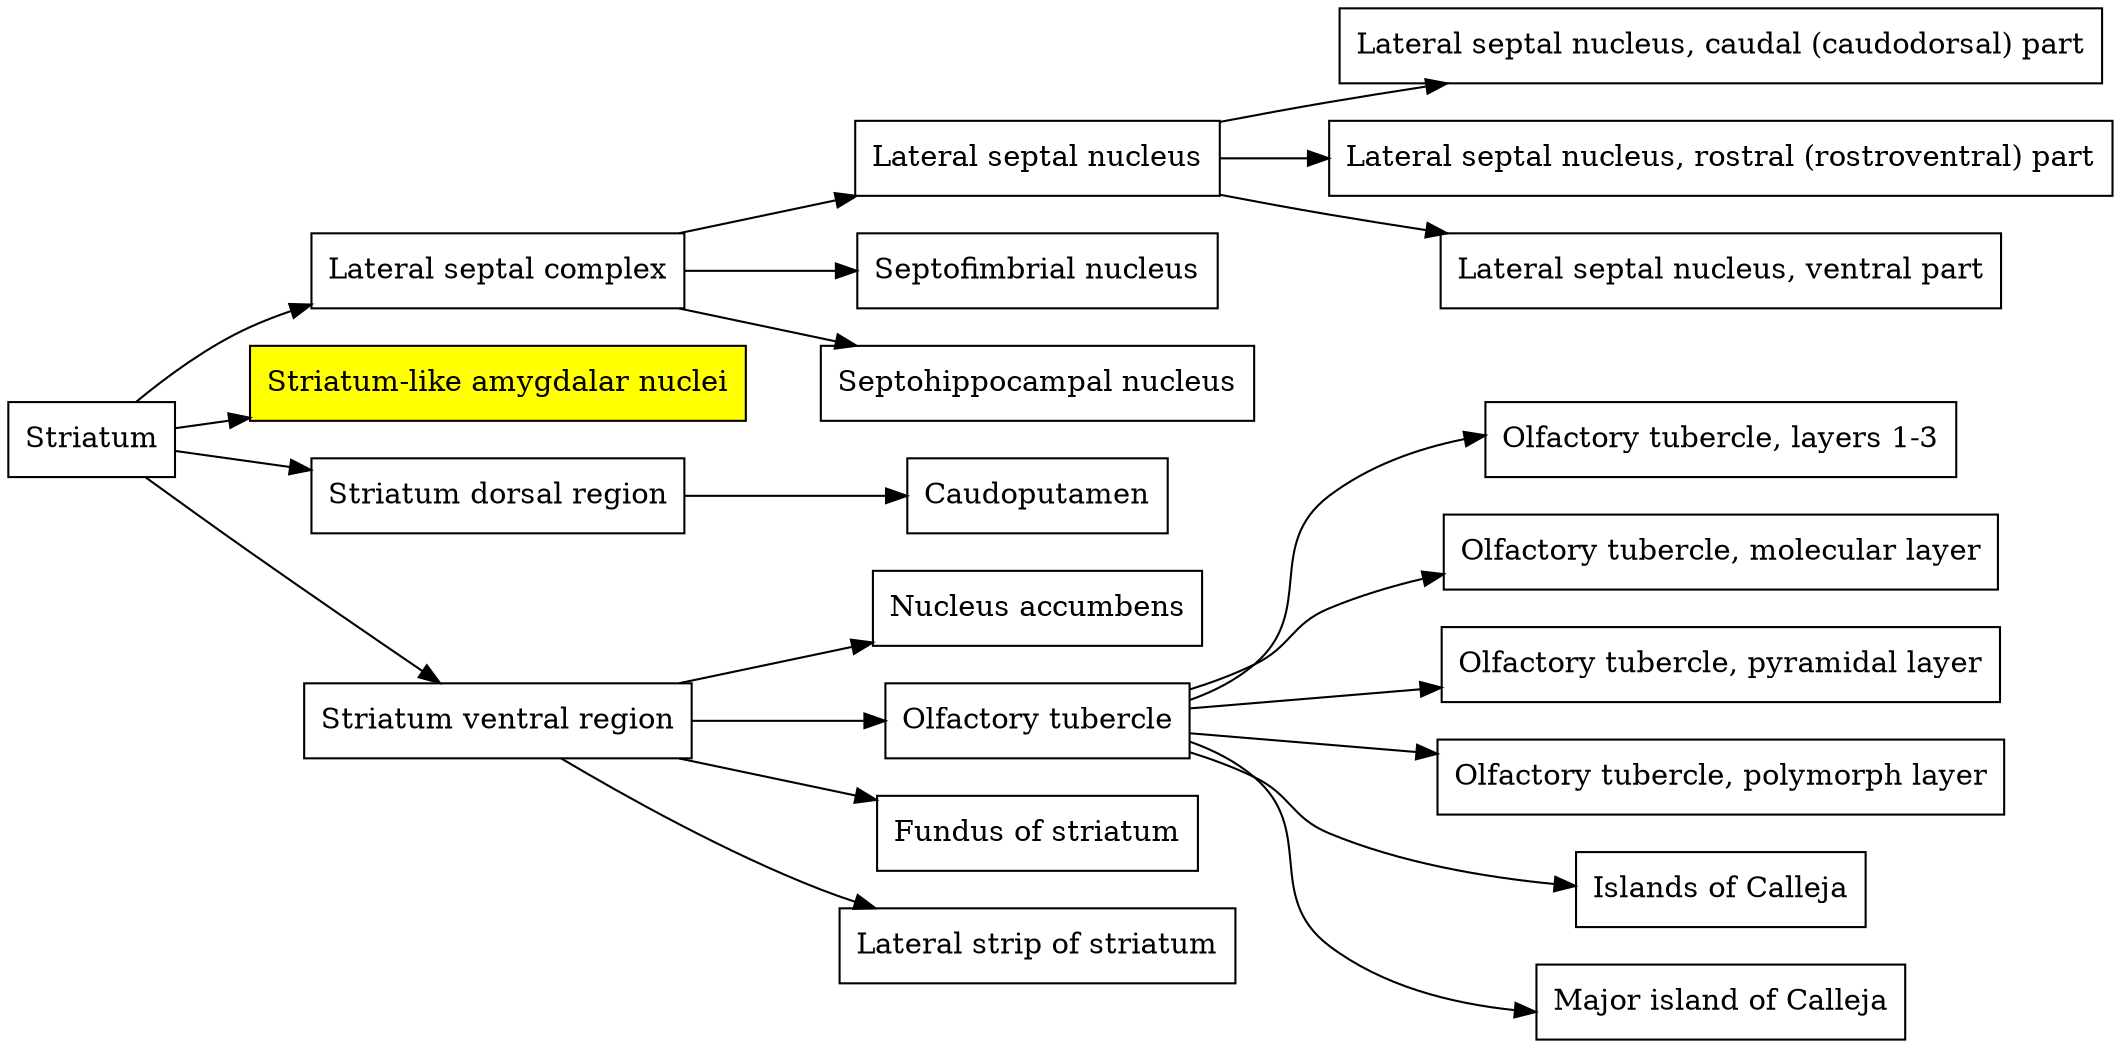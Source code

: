 digraph {
	node [shape=box]
	Striatum
	Striatum -> "Lateral septal complex"
	"Lateral septal complex"
	"Lateral septal complex" -> "Lateral septal nucleus"
	"Lateral septal nucleus"
	"Lateral septal nucleus" -> "Lateral septal nucleus, caudal (caudodorsal) part"
	"Lateral septal nucleus, caudal (caudodorsal) part"
	"Lateral septal nucleus" -> "Lateral septal nucleus, rostral (rostroventral) part"
	"Lateral septal nucleus, rostral (rostroventral) part"
	"Lateral septal nucleus" -> "Lateral septal nucleus, ventral part"
	"Lateral septal nucleus, ventral part"
	"Lateral septal complex" -> "Septofimbrial nucleus"
	"Septofimbrial nucleus"
	"Lateral septal complex" -> "Septohippocampal nucleus"
	"Septohippocampal nucleus"
	Striatum -> "Striatum-like amygdalar nuclei"
	"Striatum-like amygdalar nuclei"
	"Striatum-like amygdalar nuclei" [fillcolor=yellow style=filled]
	Striatum -> "Striatum dorsal region"
	"Striatum dorsal region"
	"Striatum dorsal region" -> Caudoputamen
	Caudoputamen
	Striatum -> "Striatum ventral region"
	"Striatum ventral region"
	"Striatum ventral region" -> "Nucleus accumbens"
	"Nucleus accumbens"
	"Striatum ventral region" -> "Olfactory tubercle"
	"Olfactory tubercle"
	"Olfactory tubercle" -> "Olfactory tubercle, layers 1-3"
	"Olfactory tubercle, layers 1-3"
	"Olfactory tubercle" -> "Olfactory tubercle, molecular layer"
	"Olfactory tubercle, molecular layer"
	"Olfactory tubercle" -> "Olfactory tubercle, pyramidal layer"
	"Olfactory tubercle, pyramidal layer"
	"Olfactory tubercle" -> "Olfactory tubercle, polymorph layer"
	"Olfactory tubercle, polymorph layer"
	"Olfactory tubercle" -> "Islands of Calleja"
	"Islands of Calleja"
	"Olfactory tubercle" -> "Major island of Calleja"
	"Major island of Calleja"
	"Striatum ventral region" -> "Fundus of striatum"
	"Fundus of striatum"
	"Striatum ventral region" -> "Lateral strip of striatum"
	"Lateral strip of striatum"
	rankdir=LR
}
